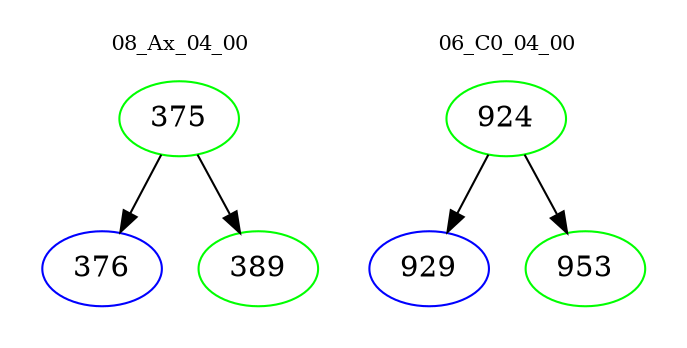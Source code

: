 digraph{
subgraph cluster_0 {
color = white
label = "08_Ax_04_00";
fontsize=10;
T0_375 [label="375", color="green"]
T0_375 -> T0_376 [color="black"]
T0_376 [label="376", color="blue"]
T0_375 -> T0_389 [color="black"]
T0_389 [label="389", color="green"]
}
subgraph cluster_1 {
color = white
label = "06_C0_04_00";
fontsize=10;
T1_924 [label="924", color="green"]
T1_924 -> T1_929 [color="black"]
T1_929 [label="929", color="blue"]
T1_924 -> T1_953 [color="black"]
T1_953 [label="953", color="green"]
}
}
